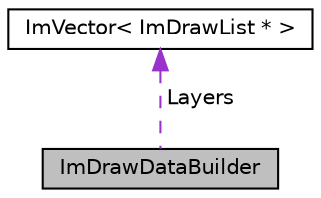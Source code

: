 digraph "ImDrawDataBuilder"
{
 // LATEX_PDF_SIZE
  edge [fontname="Helvetica",fontsize="10",labelfontname="Helvetica",labelfontsize="10"];
  node [fontname="Helvetica",fontsize="10",shape=record];
  Node1 [label="ImDrawDataBuilder",height=0.2,width=0.4,color="black", fillcolor="grey75", style="filled", fontcolor="black",tooltip=" "];
  Node2 -> Node1 [dir="back",color="darkorchid3",fontsize="10",style="dashed",label=" Layers" ,fontname="Helvetica"];
  Node2 [label="ImVector\< ImDrawList * \>",height=0.2,width=0.4,color="black", fillcolor="white", style="filled",URL="$struct_im_vector.html",tooltip=" "];
}
